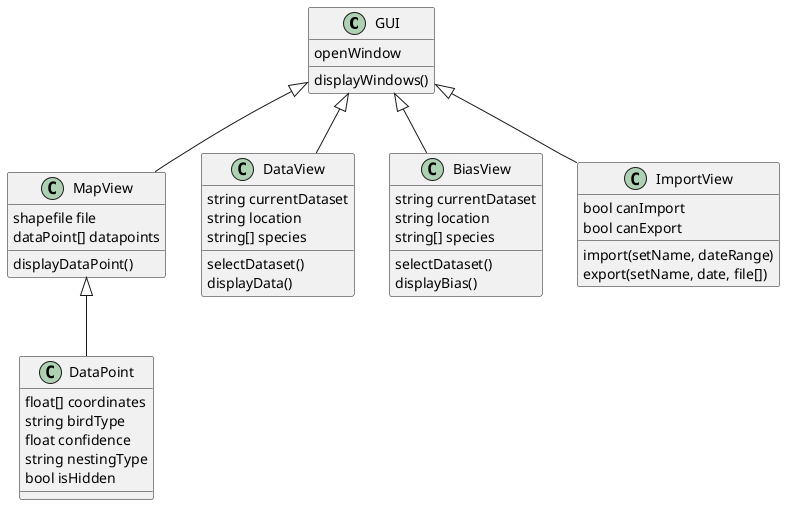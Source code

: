 @startuml
Class GUI{
    openWindow
    displayWindows()
}
Class MapView{
    shapefile file
    dataPoint[] datapoints

    displayDataPoint()
}
Class DataView{
    string currentDataset
    string location
    string[] species

    selectDataset()
    displayData()
}
Class BiasView{
    string currentDataset
    string location
    string[] species

    selectDataset()
    displayBias()
}
Class ImportView{
    bool canImport
    bool canExport
    
    import(setName, dateRange)
    export(setName, date, file[])

}
Class DataPoint{
    float[] coordinates
    string birdType
    float confidence
    string nestingType
    bool isHidden
}

GUI <|-- MapView
GUI <|-- BiasView
GUI <|-- DataView
GUI <|-- ImportView
MapView <|-- DataPoint
@enduml